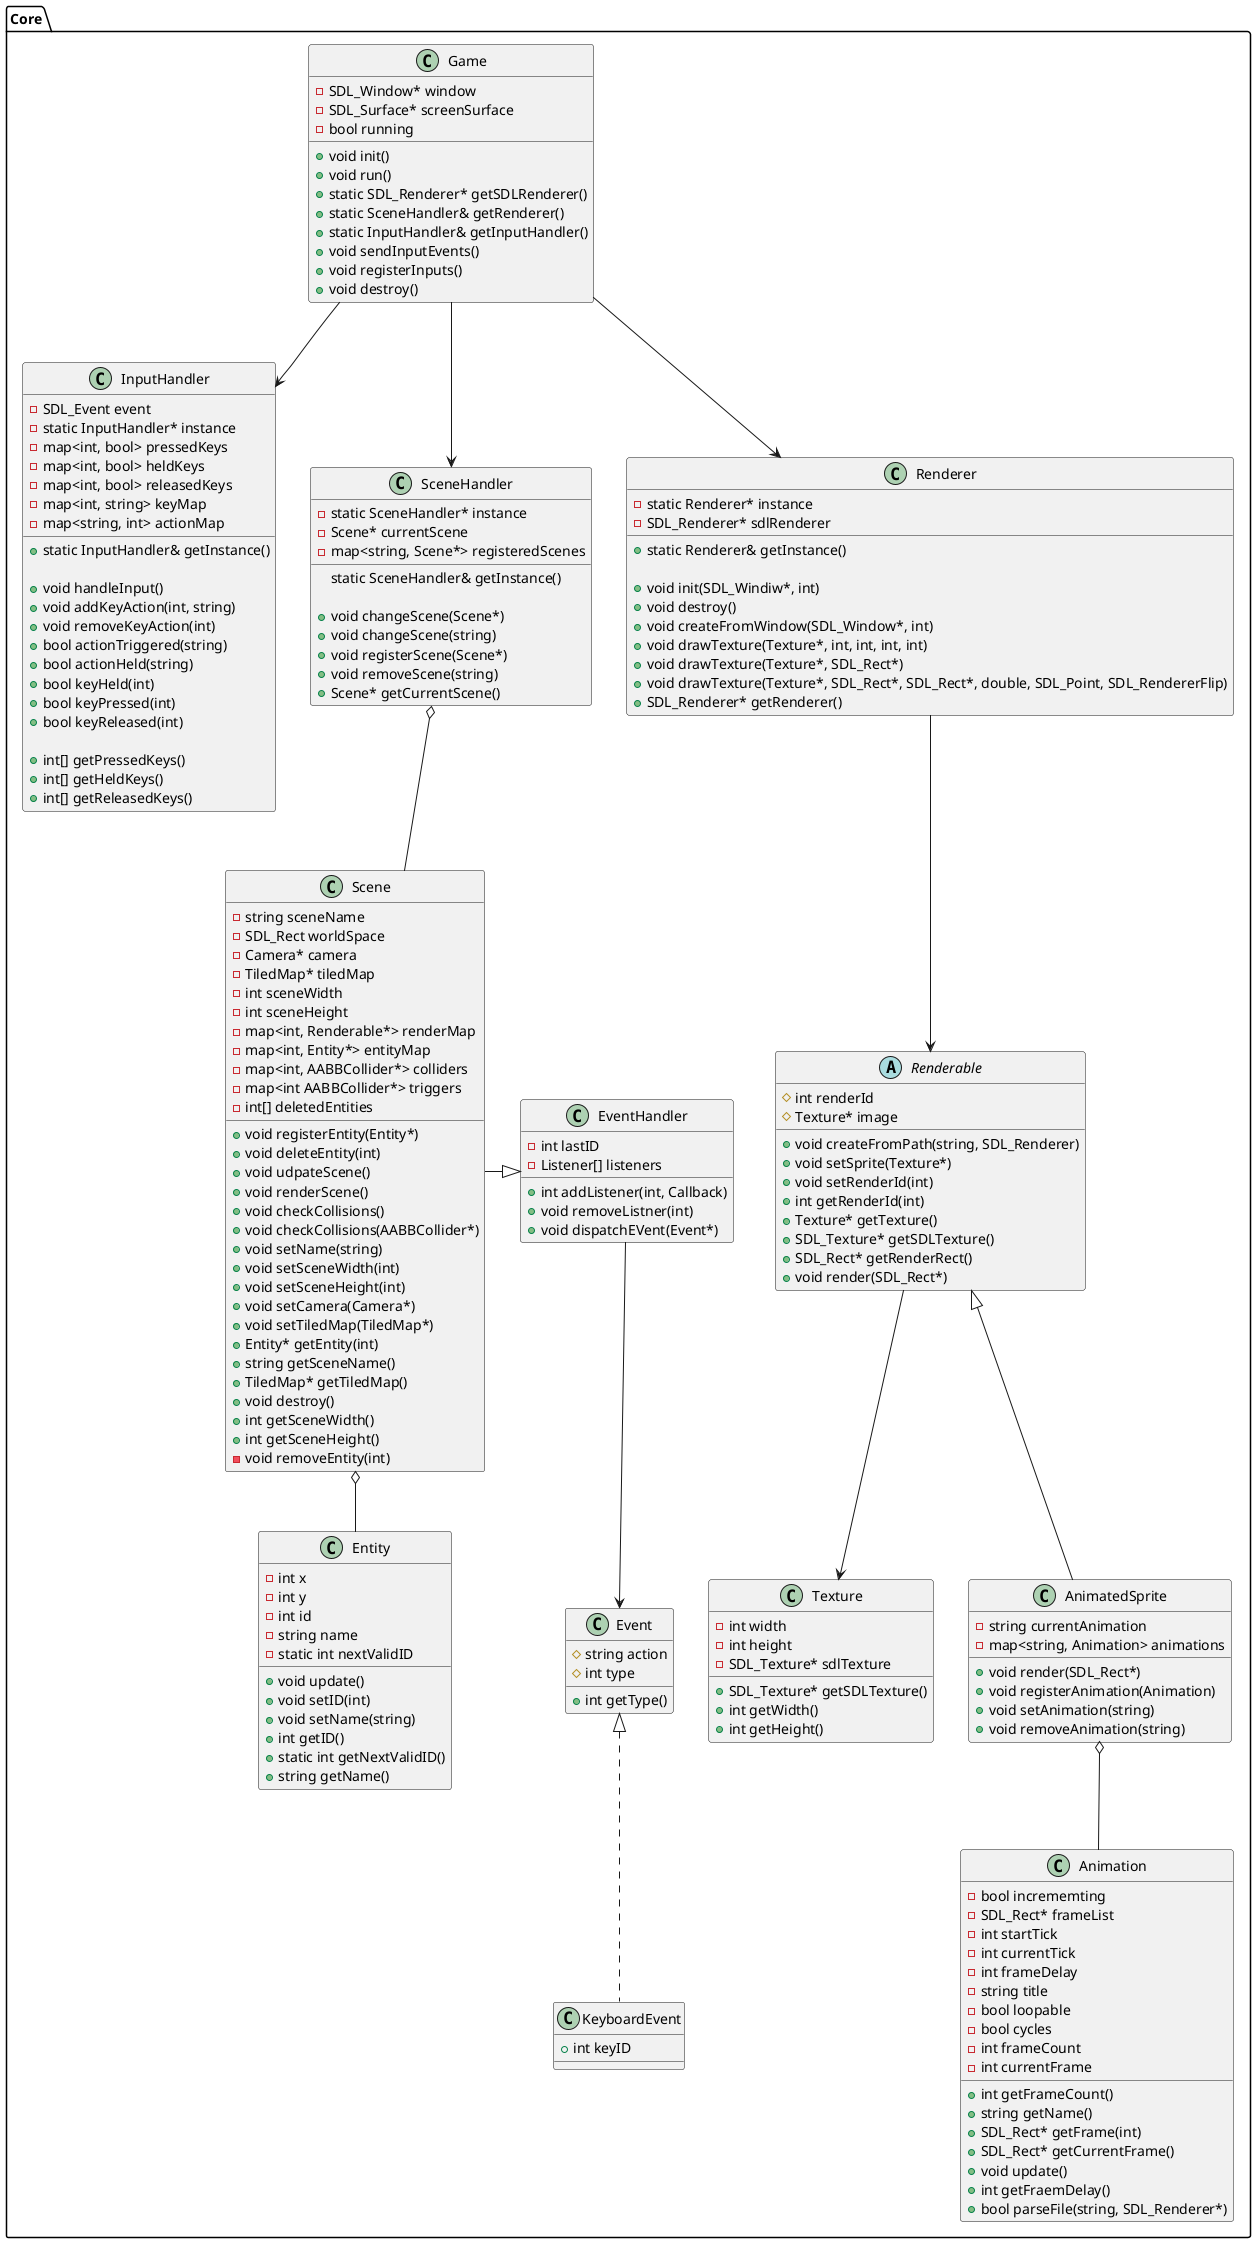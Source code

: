 @startuml

package Core {
    class Game {
        +void init()
        +void run()
        +static SDL_Renderer* getSDLRenderer()
        +static SceneHandler& getRenderer()
        +static InputHandler& getInputHandler()
        +void sendInputEvents()
        +void registerInputs()
        +void destroy()

        -SDL_Window* window
        -SDL_Surface* screenSurface
        -bool running
    }

    class InputHandler {
        +static InputHandler& getInstance()
        
        +void handleInput()
        +void addKeyAction(int, string)
        +void removeKeyAction(int)
        +bool actionTriggered(string)
        +bool actionHeld(string)
        +bool keyHeld(int)
        +bool keyPressed(int)
        +bool keyReleased(int)

        +int[] getPressedKeys()
        +int[] getHeldKeys()
        +int[] getReleasedKeys()
    
        -SDL_Event event
        -static InputHandler* instance
        -map<int, bool> pressedKeys
        -map<int, bool> heldKeys
        -map<int, bool> releasedKeys
        -map<int, string> keyMap
        -map<string, int> actionMap
    }

    class SceneHandler {
        static SceneHandler& getInstance()

        +void changeScene(Scene*)
        +void changeScene(string)
        +void registerScene(Scene*)
        +void removeScene(string)
        +Scene* getCurrentScene()

        -static SceneHandler* instance
        -Scene* currentScene
        -map<string, Scene*> registeredScenes
        
    }

    class Renderer {
        +static Renderer& getInstance()
        
        +void init(SDL_Windiw*, int)
        +void destroy()
        +void createFromWindow(SDL_Window*, int)
        +void drawTexture(Texture*, int, int, int, int)
        +void drawTexture(Texture*, SDL_Rect*)
        +void drawTexture(Texture*, SDL_Rect*, SDL_Rect*, double, SDL_Point, SDL_RendererFlip)
        +SDL_Renderer* getRenderer()

        -static Renderer* instance
        -SDL_Renderer* sdlRenderer
    }

    class Texture {
        +SDL_Texture* getSDLTexture()
        +int getWidth()
        +int getHeight()

        -int width
        -int height
        -SDL_Texture* sdlTexture
    }

    class EventHandler {
        +int addListener(int, Callback)
        +void removeListner(int)
        +void dispatchEVent(Event*)

        -int lastID
        -Listener[] listeners
    }

    class Event {
        +int getType()
        
        #string action
        #int type
    }

    class KeyboardEvent {
        +int keyID
    }

    abstract class Renderable {
        +void createFromPath(string, SDL_Renderer)
        +void setSprite(Texture*)
        +void setRenderId(int)
        +int getRenderId(int)
        +Texture* getTexture()
        +SDL_Texture* getSDLTexture()
        +SDL_Rect* getRenderRect()
        +void render(SDL_Rect*)

        #int renderId
        #Texture* image
    }

    class Animation {
        +int getFrameCount()
        +string getName()
        +SDL_Rect* getFrame(int)
        +SDL_Rect* getCurrentFrame()
        +void update()
        +int getFraemDelay()
        +bool parseFile(string, SDL_Renderer*)

        -bool incrememting
        -SDL_Rect* frameList
        -int startTick
        -int currentTick
        -int frameDelay
        -string title
        -bool loopable
        -bool cycles
        -int frameCount
        -int currentFrame
    }
    class AnimatedSprite {
        +void render(SDL_Rect*)
        +void registerAnimation(Animation)
        +void setAnimation(string)
        +void removeAnimation(string)

        -string currentAnimation
        -map<string, Animation> animations
    }

    class Entity {
        +void update()
        +void setID(int)
        +void setName(string)
        +int getID()
        +static int getNextValidID()
        +string getName()

        -int x
        -int y
        -int id
        -string name
        -static int nextValidID
    }

    class Scene {
        +void registerEntity(Entity*)
        +void deleteEntity(int)
        +void udpateScene()
        +void renderScene()
        +void checkCollisions()
        +void checkCollisions(AABBCollider*)
        +void setName(string)
        +void setSceneWidth(int)
        +void setSceneHeight(int)
        +void setCamera(Camera*)
        +void setTiledMap(TiledMap*)
        +Entity* getEntity(int)
        +string getSceneName()
        +TiledMap* getTiledMap()
        +void destroy()
        +int getSceneWidth()
        +int getSceneHeight()

        -string sceneName
        -SDL_Rect worldSpace
        -Camera* camera
        -TiledMap* tiledMap
        -int sceneWidth
        -int sceneHeight
        -map<int, Renderable*> renderMap
        -map<int, Entity*> entityMap
        -map<int, AABBCollider*> colliders
        -map<int AABBCollider*> triggers
        -int[] deletedEntities
        -void removeEntity(int)
    }
}

Renderable <|-- AnimatedSprite
AnimatedSprite o-- Animation
Game --> InputHandler
Game --> SceneHandler
Game --> Renderer

Renderer --> Renderable

Renderable --> Texture

SceneHandler o-- Scene

EventHandler <|- Scene

EventHandler --> Event

Event <|.. KeyboardEvent
Scene o-- Entity

@enduml
